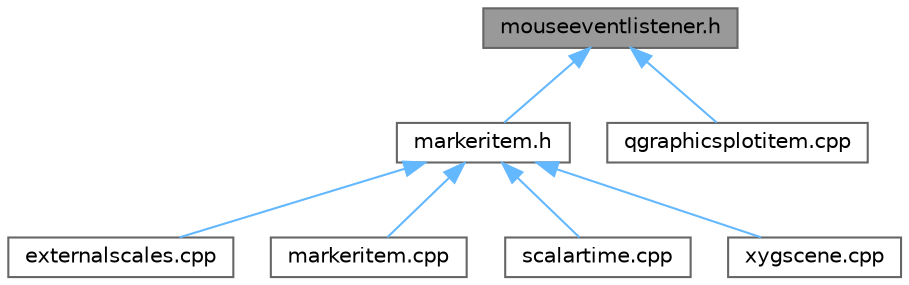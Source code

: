 digraph "mouseeventlistener.h"
{
 // LATEX_PDF_SIZE
  bgcolor="transparent";
  edge [fontname=Helvetica,fontsize=10,labelfontname=Helvetica,labelfontsize=10];
  node [fontname=Helvetica,fontsize=10,shape=box,height=0.2,width=0.4];
  Node1 [label="mouseeventlistener.h",height=0.2,width=0.4,color="gray40", fillcolor="grey60", style="filled", fontcolor="black",tooltip=" "];
  Node1 -> Node2 [dir="back",color="steelblue1",style="solid"];
  Node2 [label="markeritem.h",height=0.2,width=0.4,color="grey40", fillcolor="white", style="filled",URL="$markeritem_8h.html",tooltip=" "];
  Node2 -> Node3 [dir="back",color="steelblue1",style="solid"];
  Node3 [label="externalscales.cpp",height=0.2,width=0.4,color="grey40", fillcolor="white", style="filled",URL="$externalscales_8cpp.html",tooltip=" "];
  Node2 -> Node4 [dir="back",color="steelblue1",style="solid"];
  Node4 [label="markeritem.cpp",height=0.2,width=0.4,color="grey40", fillcolor="white", style="filled",URL="$markeritem_8cpp.html",tooltip=" "];
  Node2 -> Node5 [dir="back",color="steelblue1",style="solid"];
  Node5 [label="scalartime.cpp",height=0.2,width=0.4,color="grey40", fillcolor="white", style="filled",URL="$scalartime_8cpp.html",tooltip=" "];
  Node2 -> Node6 [dir="back",color="steelblue1",style="solid"];
  Node6 [label="xygscene.cpp",height=0.2,width=0.4,color="grey40", fillcolor="white", style="filled",URL="$xygscene_8cpp.html",tooltip=" "];
  Node1 -> Node7 [dir="back",color="steelblue1",style="solid"];
  Node7 [label="qgraphicsplotitem.cpp",height=0.2,width=0.4,color="grey40", fillcolor="white", style="filled",URL="$qgraphicsplotitem_8cpp.html",tooltip=" "];
}
